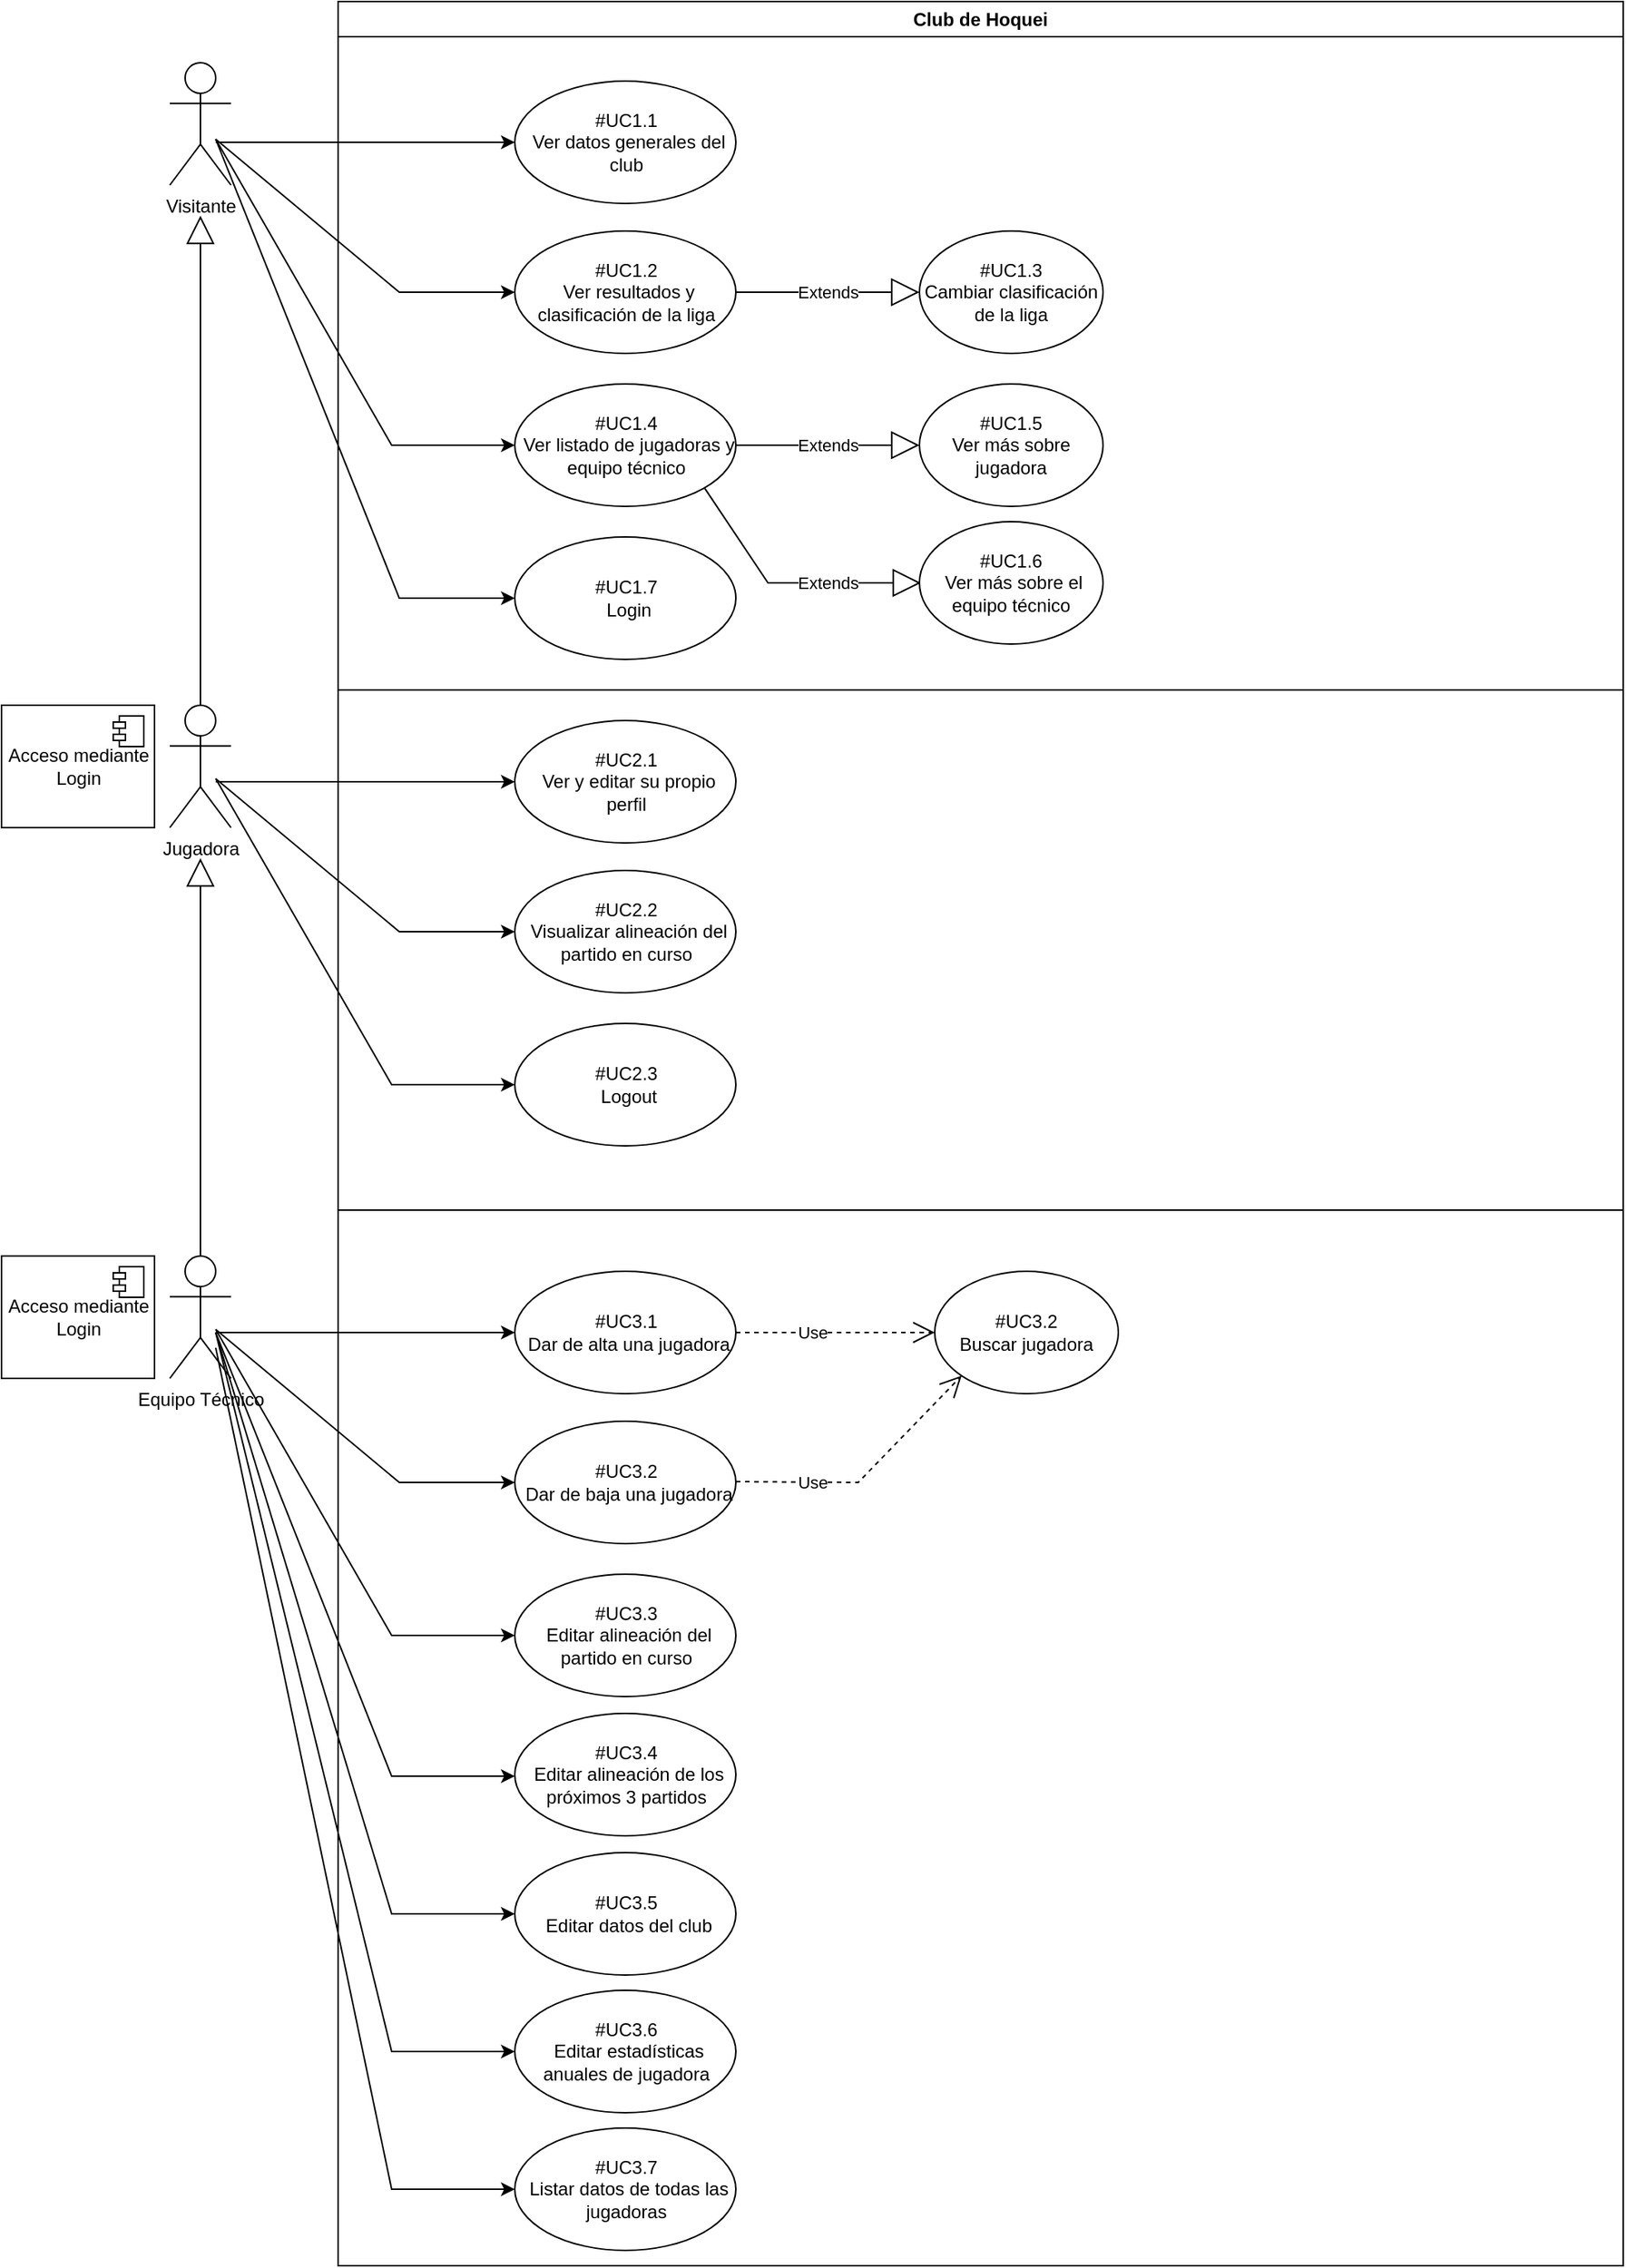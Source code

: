 <mxfile version="15.9.6" type="device"><diagram name="Page-1" id="e7e014a7-5840-1c2e-5031-d8a46d1fe8dd"><mxGraphModel dx="1422" dy="832" grid="1" gridSize="10" guides="1" tooltips="1" connect="1" arrows="1" fold="1" page="1" pageScale="1" pageWidth="1169" pageHeight="826" background="none" math="0" shadow="0"><root><mxCell id="0"/><mxCell id="1" parent="0"/><mxCell id="2" value="Club de Hoquei" style="swimlane;whiteSpace=wrap" parent="1" vertex="1"><mxGeometry x="230" y="120" width="840" height="1480" as="geometry"/></mxCell><mxCell id="1xdXu62VU8RJNNkbX2Nc-49" value="#UC1.1&lt;br&gt;&amp;nbsp;Ver datos generales del club" style="ellipse;whiteSpace=wrap;html=1;" parent="2" vertex="1"><mxGeometry x="115.5" y="52" width="144.5" height="80" as="geometry"/></mxCell><mxCell id="1xdXu62VU8RJNNkbX2Nc-60" value="#UC1.2&lt;br&gt;&amp;nbsp;Ver resultados y clasificación de la liga" style="ellipse;whiteSpace=wrap;html=1;" parent="2" vertex="1"><mxGeometry x="115.5" y="150" width="144.5" height="80" as="geometry"/></mxCell><mxCell id="1xdXu62VU8RJNNkbX2Nc-62" value="" style="endArrow=classic;html=1;rounded=0;entryX=0;entryY=0.5;entryDx=0;entryDy=0;" parent="2" target="1xdXu62VU8RJNNkbX2Nc-60" edge="1"><mxGeometry width="50" height="50" relative="1" as="geometry"><mxPoint x="-80" y="90" as="sourcePoint"/><mxPoint x="70" y="110" as="targetPoint"/><Array as="points"><mxPoint x="40" y="190"/></Array></mxGeometry></mxCell><mxCell id="1xdXu62VU8RJNNkbX2Nc-64" value="#UC1.4&lt;br&gt;&amp;nbsp;Ver listado de jugadoras y equipo técnico" style="ellipse;whiteSpace=wrap;html=1;" parent="2" vertex="1"><mxGeometry x="115.5" y="250" width="144.5" height="80" as="geometry"/></mxCell><mxCell id="1xdXu62VU8RJNNkbX2Nc-65" value="" style="endArrow=classic;html=1;rounded=0;entryX=0;entryY=0.5;entryDx=0;entryDy=0;" parent="2" target="1xdXu62VU8RJNNkbX2Nc-64" edge="1"><mxGeometry width="50" height="50" relative="1" as="geometry"><mxPoint x="-80" y="90" as="sourcePoint"/><mxPoint x="110" y="280" as="targetPoint"/><Array as="points"><mxPoint x="35" y="290"/></Array></mxGeometry></mxCell><mxCell id="1xdXu62VU8RJNNkbX2Nc-66" value="Extends" style="endArrow=block;endSize=16;endFill=0;html=1;rounded=0;exitX=1;exitY=0.5;exitDx=0;exitDy=0;entryX=0;entryY=0.5;entryDx=0;entryDy=0;" parent="2" source="1xdXu62VU8RJNNkbX2Nc-60" target="1xdXu62VU8RJNNkbX2Nc-67" edge="1"><mxGeometry width="160" relative="1" as="geometry"><mxPoint x="250" y="91.5" as="sourcePoint"/><mxPoint x="410" y="91.5" as="targetPoint"/></mxGeometry></mxCell><mxCell id="1xdXu62VU8RJNNkbX2Nc-67" value="#UC1.3&lt;br&gt;Cambiar clasificación de la liga" style="ellipse;whiteSpace=wrap;html=1;" parent="2" vertex="1"><mxGeometry x="380" y="150" width="120" height="80" as="geometry"/></mxCell><mxCell id="1xdXu62VU8RJNNkbX2Nc-69" value="Extends" style="endArrow=block;endSize=16;endFill=0;html=1;rounded=0;exitX=1;exitY=0.5;exitDx=0;exitDy=0;entryX=0;entryY=0.5;entryDx=0;entryDy=0;" parent="2" target="1xdXu62VU8RJNNkbX2Nc-70" edge="1"><mxGeometry width="160" relative="1" as="geometry"><mxPoint x="260" y="290" as="sourcePoint"/><mxPoint x="180" y="71.5" as="targetPoint"/></mxGeometry></mxCell><mxCell id="1xdXu62VU8RJNNkbX2Nc-70" value="#UC1.5&lt;br&gt;Ver más sobre jugadora" style="ellipse;whiteSpace=wrap;html=1;" parent="2" vertex="1"><mxGeometry x="380" y="250" width="120" height="80" as="geometry"/></mxCell><mxCell id="1xdXu62VU8RJNNkbX2Nc-71" value="Extends" style="endArrow=block;endSize=16;endFill=0;html=1;rounded=0;exitX=1;exitY=1;exitDx=0;exitDy=0;entryX=0;entryY=0.5;entryDx=0;entryDy=0;" parent="2" edge="1"><mxGeometry x="0.3" width="160" relative="1" as="geometry"><mxPoint x="239.75" y="318.333" as="sourcePoint"/><mxPoint x="381" y="380" as="targetPoint"/><Array as="points"><mxPoint x="281" y="380"/><mxPoint x="331" y="380"/></Array><mxPoint as="offset"/></mxGeometry></mxCell><mxCell id="1xdXu62VU8RJNNkbX2Nc-72" value="#UC1.6&lt;br&gt;&amp;nbsp;Ver más sobre el equipo técnico" style="ellipse;whiteSpace=wrap;html=1;" parent="2" vertex="1"><mxGeometry x="380" y="340" width="120" height="80" as="geometry"/></mxCell><mxCell id="1xdXu62VU8RJNNkbX2Nc-73" value="#UC1.7&lt;br&gt;&amp;nbsp;Login" style="ellipse;whiteSpace=wrap;html=1;" parent="2" vertex="1"><mxGeometry x="115.5" y="350" width="144.5" height="80" as="geometry"/></mxCell><mxCell id="1xdXu62VU8RJNNkbX2Nc-75" value="#UC2.1&lt;br&gt;&amp;nbsp;Ver y editar su propio perfil" style="ellipse;whiteSpace=wrap;html=1;" parent="2" vertex="1"><mxGeometry x="115.5" y="470" width="144.5" height="80" as="geometry"/></mxCell><mxCell id="1xdXu62VU8RJNNkbX2Nc-76" value="#UC2.2&lt;br&gt;&amp;nbsp;Visualizar alineación del partido en curso" style="ellipse;whiteSpace=wrap;html=1;" parent="2" vertex="1"><mxGeometry x="115.5" y="568" width="144.5" height="80" as="geometry"/></mxCell><mxCell id="1xdXu62VU8RJNNkbX2Nc-77" value="" style="endArrow=classic;html=1;rounded=0;entryX=0;entryY=0.5;entryDx=0;entryDy=0;" parent="2" target="1xdXu62VU8RJNNkbX2Nc-76" edge="1"><mxGeometry width="50" height="50" relative="1" as="geometry"><mxPoint x="-80" y="508" as="sourcePoint"/><mxPoint x="-160" y="408" as="targetPoint"/><Array as="points"><mxPoint x="40" y="608"/></Array></mxGeometry></mxCell><mxCell id="1xdXu62VU8RJNNkbX2Nc-78" value="#UC2.3&lt;br&gt;&amp;nbsp;Logout" style="ellipse;whiteSpace=wrap;html=1;" parent="2" vertex="1"><mxGeometry x="115.5" y="668" width="144.5" height="80" as="geometry"/></mxCell><mxCell id="1xdXu62VU8RJNNkbX2Nc-79" value="" style="endArrow=classic;html=1;rounded=0;entryX=0;entryY=0.5;entryDx=0;entryDy=0;" parent="2" target="1xdXu62VU8RJNNkbX2Nc-78" edge="1"><mxGeometry width="50" height="50" relative="1" as="geometry"><mxPoint x="-80" y="508" as="sourcePoint"/><mxPoint x="-120" y="578" as="targetPoint"/><Array as="points"><mxPoint x="35" y="708"/></Array></mxGeometry></mxCell><mxCell id="1xdXu62VU8RJNNkbX2Nc-87" value="" style="endArrow=classic;html=1;rounded=0;entryX=0;entryY=0.5;entryDx=0;entryDy=0;" parent="2" target="1xdXu62VU8RJNNkbX2Nc-75" edge="1"><mxGeometry width="50" height="50" relative="1" as="geometry"><mxPoint x="-80" y="510" as="sourcePoint"/><mxPoint x="380" y="608" as="targetPoint"/><Array as="points"><mxPoint x="50" y="510"/></Array></mxGeometry></mxCell><mxCell id="1xdXu62VU8RJNNkbX2Nc-94" value="#UC3.1&lt;br&gt;&amp;nbsp;Dar de alta una jugadora" style="ellipse;whiteSpace=wrap;html=1;" parent="2" vertex="1"><mxGeometry x="115.5" y="830" width="144.5" height="80" as="geometry"/></mxCell><mxCell id="1xdXu62VU8RJNNkbX2Nc-95" value="#UC3.2&lt;br&gt;&amp;nbsp;Dar de baja una jugadora" style="ellipse;whiteSpace=wrap;html=1;" parent="2" vertex="1"><mxGeometry x="115.5" y="928" width="144.5" height="80" as="geometry"/></mxCell><mxCell id="1xdXu62VU8RJNNkbX2Nc-96" value="" style="endArrow=classic;html=1;rounded=0;entryX=0;entryY=0.5;entryDx=0;entryDy=0;" parent="2" target="1xdXu62VU8RJNNkbX2Nc-95" edge="1"><mxGeometry width="50" height="50" relative="1" as="geometry"><mxPoint x="-80" y="868" as="sourcePoint"/><mxPoint x="-390" y="648" as="targetPoint"/><Array as="points"><mxPoint x="40" y="968"/></Array></mxGeometry></mxCell><mxCell id="1xdXu62VU8RJNNkbX2Nc-97" value="#UC3.3&lt;br&gt;&amp;nbsp;Editar alineación del partido en curso" style="ellipse;whiteSpace=wrap;html=1;" parent="2" vertex="1"><mxGeometry x="115.5" y="1028" width="144.5" height="80" as="geometry"/></mxCell><mxCell id="1xdXu62VU8RJNNkbX2Nc-98" value="" style="endArrow=classic;html=1;rounded=0;entryX=0;entryY=0.5;entryDx=0;entryDy=0;" parent="2" target="1xdXu62VU8RJNNkbX2Nc-97" edge="1"><mxGeometry width="50" height="50" relative="1" as="geometry"><mxPoint x="-80" y="868" as="sourcePoint"/><mxPoint x="-350" y="818" as="targetPoint"/><Array as="points"><mxPoint x="35" y="1068"/></Array></mxGeometry></mxCell><mxCell id="1xdXu62VU8RJNNkbX2Nc-99" value="" style="endArrow=classic;html=1;rounded=0;entryX=0;entryY=0.5;entryDx=0;entryDy=0;" parent="2" target="1xdXu62VU8RJNNkbX2Nc-94" edge="1"><mxGeometry width="50" height="50" relative="1" as="geometry"><mxPoint x="-80" y="870" as="sourcePoint"/><mxPoint x="150" y="848" as="targetPoint"/><Array as="points"><mxPoint x="50" y="870"/></Array></mxGeometry></mxCell><mxCell id="1xdXu62VU8RJNNkbX2Nc-101" value="" style="endArrow=none;html=1;rounded=0;" parent="2" edge="1"><mxGeometry width="50" height="50" relative="1" as="geometry"><mxPoint y="790" as="sourcePoint"/><mxPoint x="840" y="790" as="targetPoint"/></mxGeometry></mxCell><mxCell id="1xdXu62VU8RJNNkbX2Nc-102" value="#UC3.4&lt;br&gt;&amp;nbsp;Editar alineación de los próximos 3 partidos" style="ellipse;whiteSpace=wrap;html=1;" parent="2" vertex="1"><mxGeometry x="115.5" y="1119" width="144.5" height="80" as="geometry"/></mxCell><mxCell id="1xdXu62VU8RJNNkbX2Nc-103" value="" style="endArrow=classic;html=1;rounded=0;entryX=0;entryY=0.5;entryDx=0;entryDy=0;" parent="2" edge="1"><mxGeometry width="50" height="50" relative="1" as="geometry"><mxPoint x="-80" y="870" as="sourcePoint"/><mxPoint x="115.5" y="1160" as="targetPoint"/><Array as="points"><mxPoint x="35" y="1160"/></Array></mxGeometry></mxCell><mxCell id="1xdXu62VU8RJNNkbX2Nc-104" value="#UC3.5&lt;br&gt;&amp;nbsp;Editar datos del club" style="ellipse;whiteSpace=wrap;html=1;" parent="2" vertex="1"><mxGeometry x="115.5" y="1210" width="144.5" height="80" as="geometry"/></mxCell><mxCell id="1xdXu62VU8RJNNkbX2Nc-105" value="#UC3.6&lt;br&gt;&amp;nbsp;Editar estadísticas anuales de jugadora" style="ellipse;whiteSpace=wrap;html=1;" parent="2" vertex="1"><mxGeometry x="115.5" y="1300" width="144.5" height="80" as="geometry"/></mxCell><mxCell id="1xdXu62VU8RJNNkbX2Nc-106" value="" style="endArrow=classic;html=1;rounded=0;entryX=0;entryY=0.5;entryDx=0;entryDy=0;" parent="2" edge="1"><mxGeometry width="50" height="50" relative="1" as="geometry"><mxPoint x="-80" y="870" as="sourcePoint"/><mxPoint x="115.5" y="1250" as="targetPoint"/><Array as="points"><mxPoint x="35" y="1250"/></Array></mxGeometry></mxCell><mxCell id="1xdXu62VU8RJNNkbX2Nc-107" value="" style="endArrow=classic;html=1;rounded=0;entryX=0;entryY=0.5;entryDx=0;entryDy=0;" parent="2" edge="1"><mxGeometry width="50" height="50" relative="1" as="geometry"><mxPoint x="-80" y="870" as="sourcePoint"/><mxPoint x="115.5" y="1340" as="targetPoint"/><Array as="points"><mxPoint x="35" y="1340"/></Array></mxGeometry></mxCell><mxCell id="1xdXu62VU8RJNNkbX2Nc-109" value="#UC3.2&lt;br&gt;Buscar jugadora" style="ellipse;whiteSpace=wrap;html=1;" parent="2" vertex="1"><mxGeometry x="390" y="830" width="120" height="80" as="geometry"/></mxCell><mxCell id="1xdXu62VU8RJNNkbX2Nc-110" value="Use" style="endArrow=open;endSize=12;dashed=1;html=1;rounded=0;exitX=1;exitY=0.5;exitDx=0;exitDy=0;entryX=0;entryY=0.5;entryDx=0;entryDy=0;" parent="2" source="1xdXu62VU8RJNNkbX2Nc-94" target="1xdXu62VU8RJNNkbX2Nc-109" edge="1"><mxGeometry x="-0.231" width="160" relative="1" as="geometry"><mxPoint x="270" y="880" as="sourcePoint"/><mxPoint x="430" y="880" as="targetPoint"/><mxPoint as="offset"/></mxGeometry></mxCell><mxCell id="1xdXu62VU8RJNNkbX2Nc-111" value="Use" style="endArrow=open;endSize=12;dashed=1;html=1;rounded=0;exitX=1;exitY=0.5;exitDx=0;exitDy=0;entryX=0;entryY=1;entryDx=0;entryDy=0;" parent="2" target="1xdXu62VU8RJNNkbX2Nc-109" edge="1"><mxGeometry x="-0.435" width="160" relative="1" as="geometry"><mxPoint x="260" y="967.5" as="sourcePoint"/><mxPoint x="390" y="967.5" as="targetPoint"/><Array as="points"><mxPoint x="340" y="968"/></Array><mxPoint as="offset"/></mxGeometry></mxCell><mxCell id="1xdXu62VU8RJNNkbX2Nc-112" value="#UC3.7&lt;br&gt;&amp;nbsp;Listar datos de todas las jugadoras" style="ellipse;whiteSpace=wrap;html=1;" parent="2" vertex="1"><mxGeometry x="115.5" y="1390" width="144.5" height="80" as="geometry"/></mxCell><mxCell id="1xdXu62VU8RJNNkbX2Nc-113" value="" style="endArrow=classic;html=1;rounded=0;entryX=0;entryY=0.5;entryDx=0;entryDy=0;" parent="2" edge="1"><mxGeometry width="50" height="50" relative="1" as="geometry"><mxPoint x="-80" y="880" as="sourcePoint"/><mxPoint x="115.5" y="1430" as="targetPoint"/><Array as="points"><mxPoint x="35" y="1430"/></Array></mxGeometry></mxCell><mxCell id="1xdXu62VU8RJNNkbX2Nc-48" value="Visitante" style="shape=umlActor;verticalLabelPosition=bottom;verticalAlign=top;html=1;outlineConnect=0;" parent="1" vertex="1"><mxGeometry x="120" y="160" width="40" height="80" as="geometry"/></mxCell><mxCell id="1xdXu62VU8RJNNkbX2Nc-51" value="Equipo Técnico" style="shape=umlActor;verticalLabelPosition=bottom;verticalAlign=top;html=1;outlineConnect=0;" parent="1" vertex="1"><mxGeometry x="120" y="940" width="40" height="80" as="geometry"/></mxCell><mxCell id="1xdXu62VU8RJNNkbX2Nc-52" value="Jugadora" style="shape=umlActor;verticalLabelPosition=bottom;verticalAlign=top;html=1;outlineConnect=0;" parent="1" vertex="1"><mxGeometry x="120" y="580" width="40" height="80" as="geometry"/></mxCell><mxCell id="1xdXu62VU8RJNNkbX2Nc-57" value="" style="endArrow=block;endSize=16;endFill=0;html=1;rounded=0;" parent="1" source="1xdXu62VU8RJNNkbX2Nc-52" edge="1"><mxGeometry width="160" relative="1" as="geometry"><mxPoint y="310" as="sourcePoint"/><mxPoint x="140" y="260" as="targetPoint"/></mxGeometry></mxCell><mxCell id="1xdXu62VU8RJNNkbX2Nc-58" value="" style="endArrow=block;endSize=16;endFill=0;html=1;rounded=0;exitX=0.5;exitY=0;exitDx=0;exitDy=0;exitPerimeter=0;" parent="1" source="1xdXu62VU8RJNNkbX2Nc-51" edge="1"><mxGeometry width="160" relative="1" as="geometry"><mxPoint x="140" y="930" as="sourcePoint"/><mxPoint x="140" y="680" as="targetPoint"/></mxGeometry></mxCell><mxCell id="1xdXu62VU8RJNNkbX2Nc-59" value="" style="endArrow=classic;html=1;rounded=0;entryX=0;entryY=0.5;entryDx=0;entryDy=0;" parent="1" target="1xdXu62VU8RJNNkbX2Nc-49" edge="1"><mxGeometry width="50" height="50" relative="1" as="geometry"><mxPoint x="150" y="212" as="sourcePoint"/><mxPoint x="610" y="310" as="targetPoint"/><Array as="points"><mxPoint x="280" y="212"/></Array></mxGeometry></mxCell><mxCell id="1xdXu62VU8RJNNkbX2Nc-74" value="" style="endArrow=classic;html=1;rounded=0;entryX=0;entryY=0.5;entryDx=0;entryDy=0;" parent="1" target="1xdXu62VU8RJNNkbX2Nc-73" edge="1"><mxGeometry width="50" height="50" relative="1" as="geometry"><mxPoint x="150" y="210" as="sourcePoint"/><mxPoint x="355.5" y="420" as="targetPoint"/><Array as="points"><mxPoint x="270" y="510"/></Array></mxGeometry></mxCell><mxCell id="1xdXu62VU8RJNNkbX2Nc-89" value="Acceso mediante &lt;br&gt;Login" style="html=1;dropTarget=0;" parent="1" vertex="1"><mxGeometry x="10" y="580" width="100" height="80" as="geometry"/></mxCell><mxCell id="1xdXu62VU8RJNNkbX2Nc-90" value="" style="shape=module;jettyWidth=8;jettyHeight=4;" parent="1xdXu62VU8RJNNkbX2Nc-89" vertex="1"><mxGeometry x="1" width="20" height="20" relative="1" as="geometry"><mxPoint x="-27" y="7" as="offset"/></mxGeometry></mxCell><mxCell id="1xdXu62VU8RJNNkbX2Nc-91" value="Acceso mediante &lt;br&gt;Login" style="html=1;dropTarget=0;" parent="1" vertex="1"><mxGeometry x="10" y="940" width="100" height="80" as="geometry"/></mxCell><mxCell id="1xdXu62VU8RJNNkbX2Nc-92" value="" style="shape=module;jettyWidth=8;jettyHeight=4;" parent="1xdXu62VU8RJNNkbX2Nc-91" vertex="1"><mxGeometry x="1" width="20" height="20" relative="1" as="geometry"><mxPoint x="-27" y="7" as="offset"/></mxGeometry></mxCell><mxCell id="1xdXu62VU8RJNNkbX2Nc-100" value="" style="endArrow=none;html=1;rounded=0;" parent="1" edge="1"><mxGeometry width="50" height="50" relative="1" as="geometry"><mxPoint x="230" y="570" as="sourcePoint"/><mxPoint x="1070" y="570" as="targetPoint"/></mxGeometry></mxCell></root></mxGraphModel></diagram></mxfile>